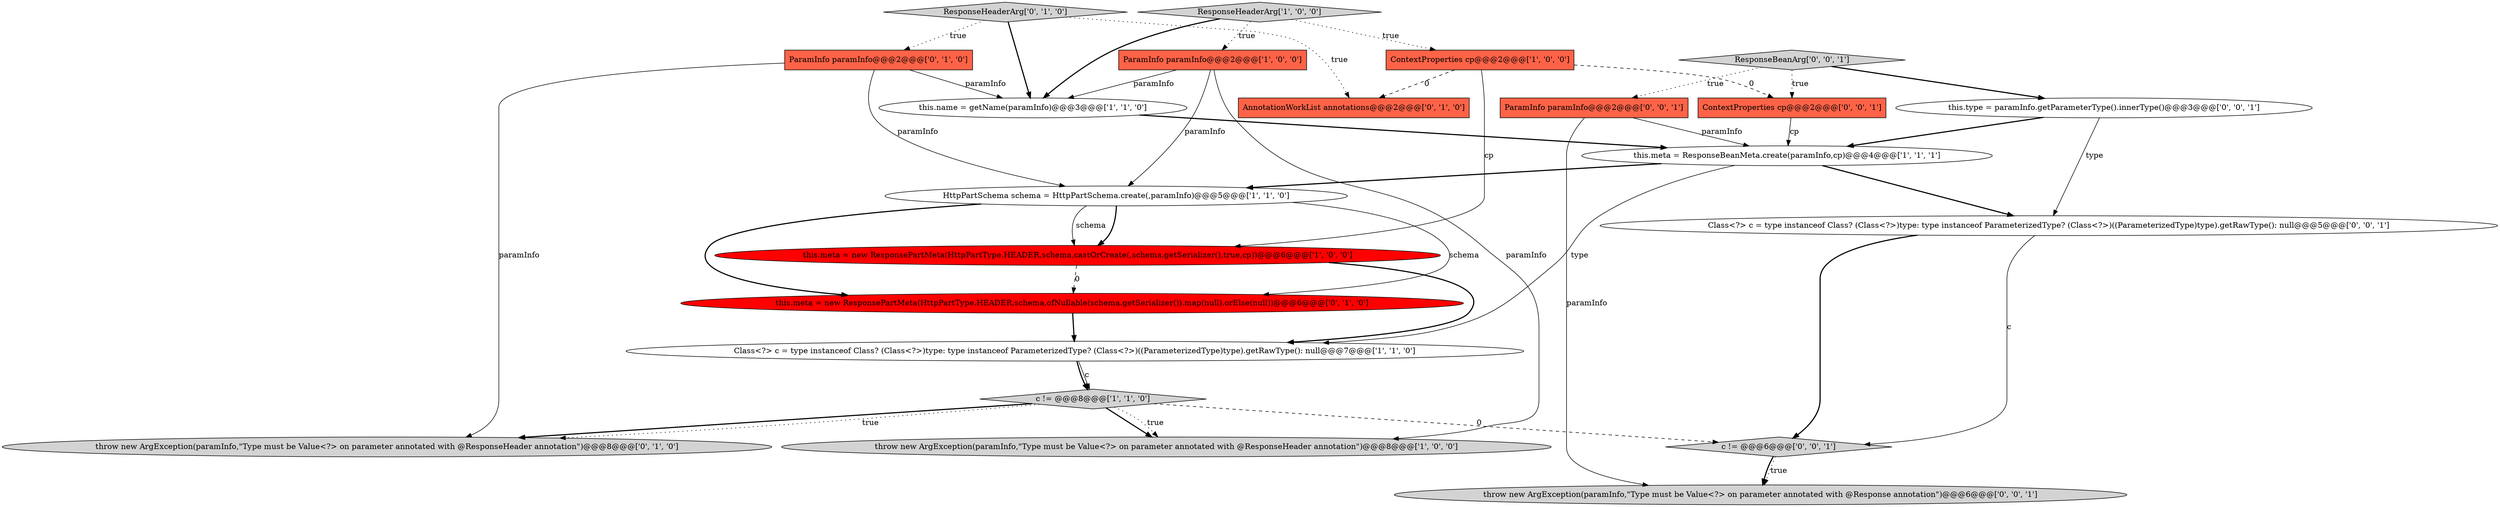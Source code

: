 digraph {
2 [style = filled, label = "this.name = getName(paramInfo)@@@3@@@['1', '1', '0']", fillcolor = white, shape = ellipse image = "AAA0AAABBB1BBB"];
11 [style = filled, label = "throw new ArgException(paramInfo,\"Type must be Value<?> on parameter annotated with @ResponseHeader annotation\")@@@8@@@['0', '1', '0']", fillcolor = lightgray, shape = ellipse image = "AAA0AAABBB2BBB"];
4 [style = filled, label = "Class<?> c = type instanceof Class? (Class<?>)type: type instanceof ParameterizedType? (Class<?>)((ParameterizedType)type).getRawType(): null@@@7@@@['1', '1', '0']", fillcolor = white, shape = ellipse image = "AAA0AAABBB1BBB"];
6 [style = filled, label = "this.meta = new ResponsePartMeta(HttpPartType.HEADER,schema,castOrCreate(,schema.getSerializer(),true,cp))@@@6@@@['1', '0', '0']", fillcolor = red, shape = ellipse image = "AAA1AAABBB1BBB"];
13 [style = filled, label = "ResponseHeaderArg['0', '1', '0']", fillcolor = lightgray, shape = diamond image = "AAA0AAABBB2BBB"];
16 [style = filled, label = "throw new ArgException(paramInfo,\"Type must be Value<?> on parameter annotated with @Response annotation\")@@@6@@@['0', '0', '1']", fillcolor = lightgray, shape = ellipse image = "AAA0AAABBB3BBB"];
5 [style = filled, label = "ResponseHeaderArg['1', '0', '0']", fillcolor = lightgray, shape = diamond image = "AAA0AAABBB1BBB"];
12 [style = filled, label = "this.meta = new ResponsePartMeta(HttpPartType.HEADER,schema,ofNullable(schema.getSerializer()).map(null).orElse(null))@@@6@@@['0', '1', '0']", fillcolor = red, shape = ellipse image = "AAA1AAABBB2BBB"];
8 [style = filled, label = "throw new ArgException(paramInfo,\"Type must be Value<?> on parameter annotated with @ResponseHeader annotation\")@@@8@@@['1', '0', '0']", fillcolor = lightgray, shape = ellipse image = "AAA0AAABBB1BBB"];
7 [style = filled, label = "this.meta = ResponseBeanMeta.create(paramInfo,cp)@@@4@@@['1', '1', '1']", fillcolor = white, shape = ellipse image = "AAA0AAABBB1BBB"];
3 [style = filled, label = "HttpPartSchema schema = HttpPartSchema.create(,paramInfo)@@@5@@@['1', '1', '0']", fillcolor = white, shape = ellipse image = "AAA0AAABBB1BBB"];
19 [style = filled, label = "ParamInfo paramInfo@@@2@@@['0', '0', '1']", fillcolor = tomato, shape = box image = "AAA0AAABBB3BBB"];
0 [style = filled, label = "ParamInfo paramInfo@@@2@@@['1', '0', '0']", fillcolor = tomato, shape = box image = "AAA0AAABBB1BBB"];
14 [style = filled, label = "AnnotationWorkList annotations@@@2@@@['0', '1', '0']", fillcolor = tomato, shape = box image = "AAA1AAABBB2BBB"];
1 [style = filled, label = "ContextProperties cp@@@2@@@['1', '0', '0']", fillcolor = tomato, shape = box image = "AAA1AAABBB1BBB"];
20 [style = filled, label = "c != @@@6@@@['0', '0', '1']", fillcolor = lightgray, shape = diamond image = "AAA0AAABBB3BBB"];
18 [style = filled, label = "Class<?> c = type instanceof Class? (Class<?>)type: type instanceof ParameterizedType? (Class<?>)((ParameterizedType)type).getRawType(): null@@@5@@@['0', '0', '1']", fillcolor = white, shape = ellipse image = "AAA0AAABBB3BBB"];
21 [style = filled, label = "ContextProperties cp@@@2@@@['0', '0', '1']", fillcolor = tomato, shape = box image = "AAA0AAABBB3BBB"];
15 [style = filled, label = "this.type = paramInfo.getParameterType().innerType()@@@3@@@['0', '0', '1']", fillcolor = white, shape = ellipse image = "AAA0AAABBB3BBB"];
17 [style = filled, label = "ResponseBeanArg['0', '0', '1']", fillcolor = lightgray, shape = diamond image = "AAA0AAABBB3BBB"];
10 [style = filled, label = "ParamInfo paramInfo@@@2@@@['0', '1', '0']", fillcolor = tomato, shape = box image = "AAA0AAABBB2BBB"];
9 [style = filled, label = "c != @@@8@@@['1', '1', '0']", fillcolor = lightgray, shape = diamond image = "AAA0AAABBB1BBB"];
9->20 [style = dashed, label="0"];
10->3 [style = solid, label="paramInfo"];
4->9 [style = bold, label=""];
15->18 [style = solid, label="type"];
9->11 [style = bold, label=""];
15->7 [style = bold, label=""];
1->14 [style = dashed, label="0"];
9->11 [style = dotted, label="true"];
3->12 [style = solid, label="schema"];
5->1 [style = dotted, label="true"];
10->2 [style = solid, label="paramInfo"];
3->6 [style = bold, label=""];
1->21 [style = dashed, label="0"];
5->0 [style = dotted, label="true"];
3->12 [style = bold, label=""];
9->8 [style = bold, label=""];
13->10 [style = dotted, label="true"];
1->6 [style = solid, label="cp"];
20->16 [style = dotted, label="true"];
7->3 [style = bold, label=""];
19->7 [style = solid, label="paramInfo"];
19->16 [style = solid, label="paramInfo"];
9->8 [style = dotted, label="true"];
6->12 [style = dashed, label="0"];
6->4 [style = bold, label=""];
18->20 [style = bold, label=""];
0->8 [style = solid, label="paramInfo"];
5->2 [style = bold, label=""];
20->16 [style = bold, label=""];
21->7 [style = solid, label="cp"];
12->4 [style = bold, label=""];
7->4 [style = solid, label="type"];
0->2 [style = solid, label="paramInfo"];
17->19 [style = dotted, label="true"];
13->2 [style = bold, label=""];
17->15 [style = bold, label=""];
10->11 [style = solid, label="paramInfo"];
0->3 [style = solid, label="paramInfo"];
7->18 [style = bold, label=""];
3->6 [style = solid, label="schema"];
2->7 [style = bold, label=""];
13->14 [style = dotted, label="true"];
17->21 [style = dotted, label="true"];
4->9 [style = solid, label="c"];
18->20 [style = solid, label="c"];
}
